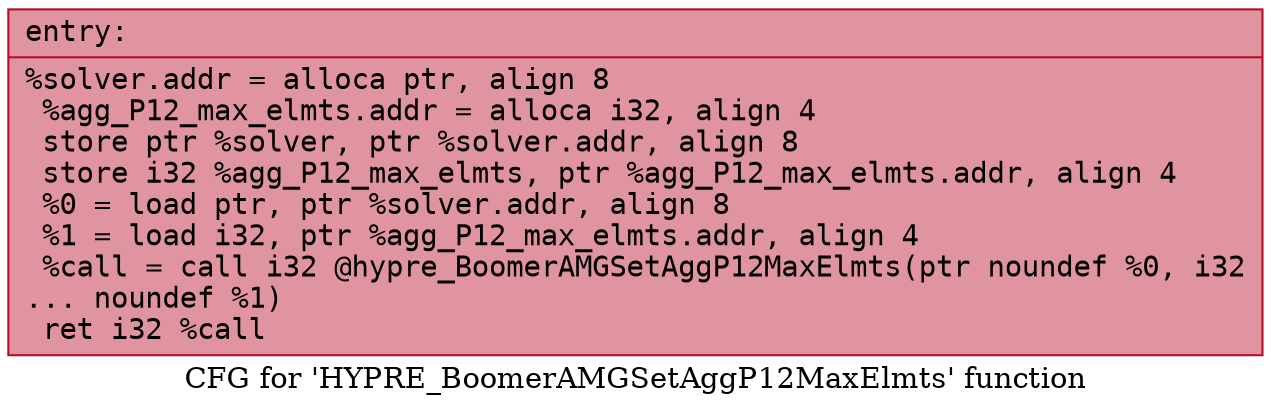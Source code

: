 digraph "CFG for 'HYPRE_BoomerAMGSetAggP12MaxElmts' function" {
	label="CFG for 'HYPRE_BoomerAMGSetAggP12MaxElmts' function";

	Node0x55f5a9a93d40 [shape=record,color="#b70d28ff", style=filled, fillcolor="#b70d2870" fontname="Courier",label="{entry:\l|  %solver.addr = alloca ptr, align 8\l  %agg_P12_max_elmts.addr = alloca i32, align 4\l  store ptr %solver, ptr %solver.addr, align 8\l  store i32 %agg_P12_max_elmts, ptr %agg_P12_max_elmts.addr, align 4\l  %0 = load ptr, ptr %solver.addr, align 8\l  %1 = load i32, ptr %agg_P12_max_elmts.addr, align 4\l  %call = call i32 @hypre_BoomerAMGSetAggP12MaxElmts(ptr noundef %0, i32\l... noundef %1)\l  ret i32 %call\l}"];
}
